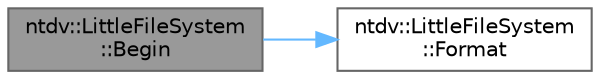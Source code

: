 digraph "ntdv::LittleFileSystem::Begin"
{
 // LATEX_PDF_SIZE
  bgcolor="transparent";
  edge [fontname=Helvetica,fontsize=10,labelfontname=Helvetica,labelfontsize=10];
  node [fontname=Helvetica,fontsize=10,shape=box,height=0.2,width=0.4];
  rankdir="LR";
  Node1 [id="Node000001",label="ntdv::LittleFileSystem\l::Begin",height=0.2,width=0.4,color="gray40", fillcolor="grey60", style="filled", fontcolor="black",tooltip=" "];
  Node1 -> Node2 [id="edge1_Node000001_Node000002",color="steelblue1",style="solid",tooltip=" "];
  Node2 [id="Node000002",label="ntdv::LittleFileSystem\l::Format",height=0.2,width=0.4,color="grey40", fillcolor="white", style="filled",URL="$classntdv_1_1_little_file_system.html#a418ffc3918eaba25f473596c3ad70321",tooltip=" "];
}
